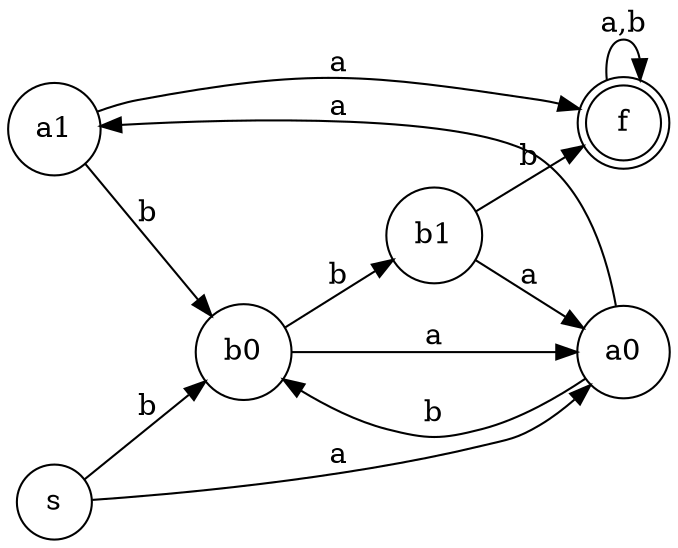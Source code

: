digraph finite_automaton {
    rankdir=LR;
    node [shape=doublecircle]; f;
    node [shape=circle];
    s -> a0 [label="a"];
    s -> b0 [label="b"];    
    a0 -> a1 [label="a"];
    a0 -> b0 [label="b"];
    b0 -> b1 [label="b"];
    b0 -> a0 [label="a"];    
    a1 -> f [label="a"];
    a1 -> b0 [label="b"];
    b1 -> f [label="b"];
    b1 -> a0 [label="a"];
    f -> f [label="a,b"];
}
